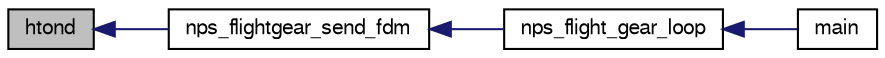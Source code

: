 digraph "htond"
{
  edge [fontname="FreeSans",fontsize="10",labelfontname="FreeSans",labelfontsize="10"];
  node [fontname="FreeSans",fontsize="10",shape=record];
  rankdir="LR";
  Node1 [label="htond",height=0.2,width=0.4,color="black", fillcolor="grey75", style="filled", fontcolor="black"];
  Node1 -> Node2 [dir="back",color="midnightblue",fontsize="10",style="solid",fontname="FreeSans"];
  Node2 [label="nps_flightgear_send_fdm",height=0.2,width=0.4,color="black", fillcolor="white", style="filled",URL="$nps__flightgear_8h.html#abaad453431e1fcbe9da597d2389250b8",tooltip="Send FlightGear FDM packet For visualization with moving surfaces (elevator, propeller etc)..."];
  Node2 -> Node3 [dir="back",color="midnightblue",fontsize="10",style="solid",fontname="FreeSans"];
  Node3 [label="nps_flight_gear_loop",height=0.2,width=0.4,color="black", fillcolor="white", style="filled",URL="$nps__main__common_8c.html#a09501c15e6e1dd4d027eb3fc37787a4c"];
  Node3 -> Node4 [dir="back",color="midnightblue",fontsize="10",style="solid",fontname="FreeSans"];
  Node4 [label="main",height=0.2,width=0.4,color="black", fillcolor="white", style="filled",URL="$nps__main__hitl_8c.html#a3c04138a5bfe5d72780bb7e82a18e627"];
}
